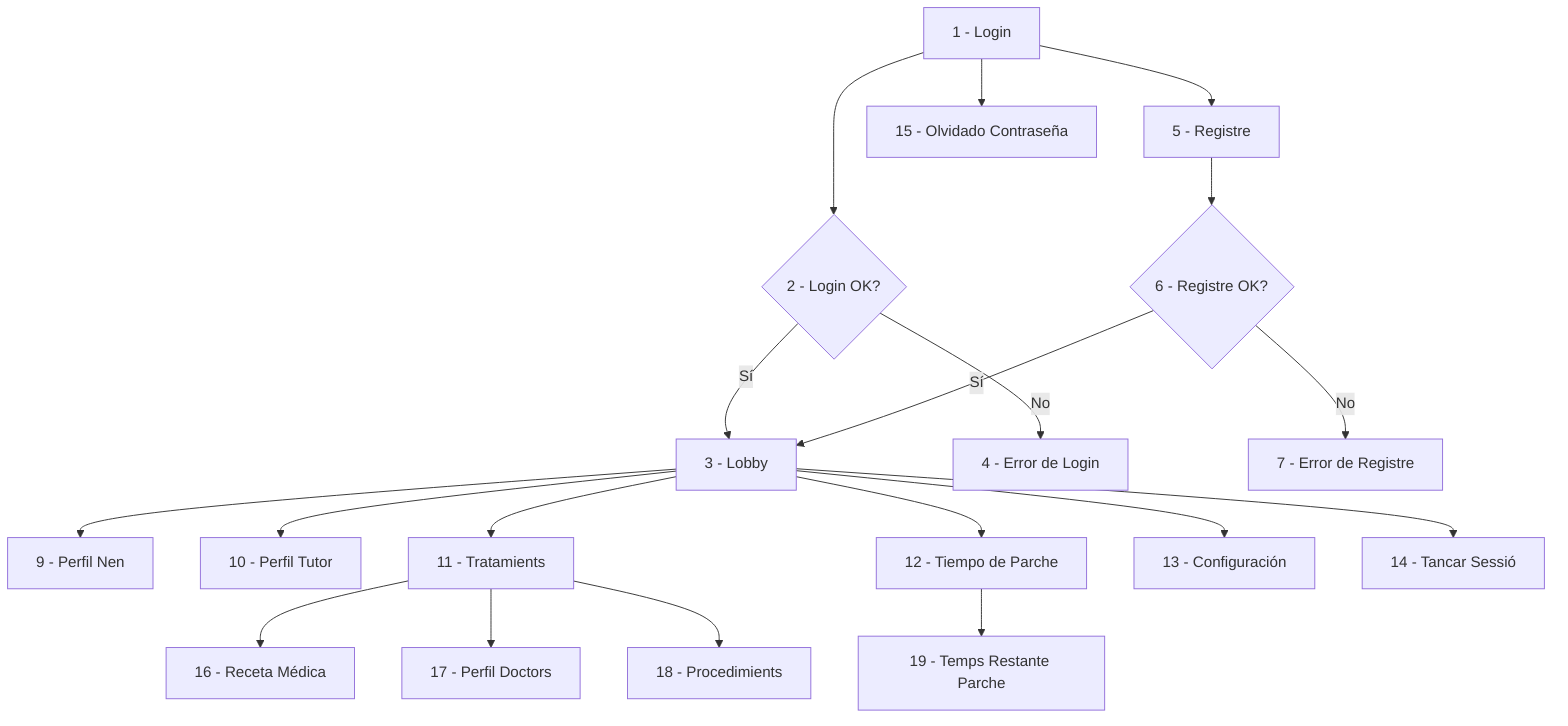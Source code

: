 flowchart TD
    A[1 - Login] --> B{2 - Login OK?}
    B -- Sí --> C[3 - Lobby]
    B -- No --> D[4 - Error de Login]
    A --> E[5 - Registre]
    E --> F{6 - Registre OK?}
    F -- Sí --> C
    F -- No --> G[7 - Error de Registre]
    C --> H[9 - Perfil Nen]
    C --> I[10 - Perfil Tutor]
    C --> J[11 - Tratamients]
    C --> K[12 - Tiempo de Parche]
    C --> L[13 - Configuración]
    C --> M[14 - Tancar Sessió]
    A --> N[15 - Olvidado Contraseña]
    
    J --> O[16 - Receta Médica]
    J --> P[17 - Perfil Doctors]
    J --> Q[18 - Procedimients]

    K --> R[19 - Temps Restante Parche]